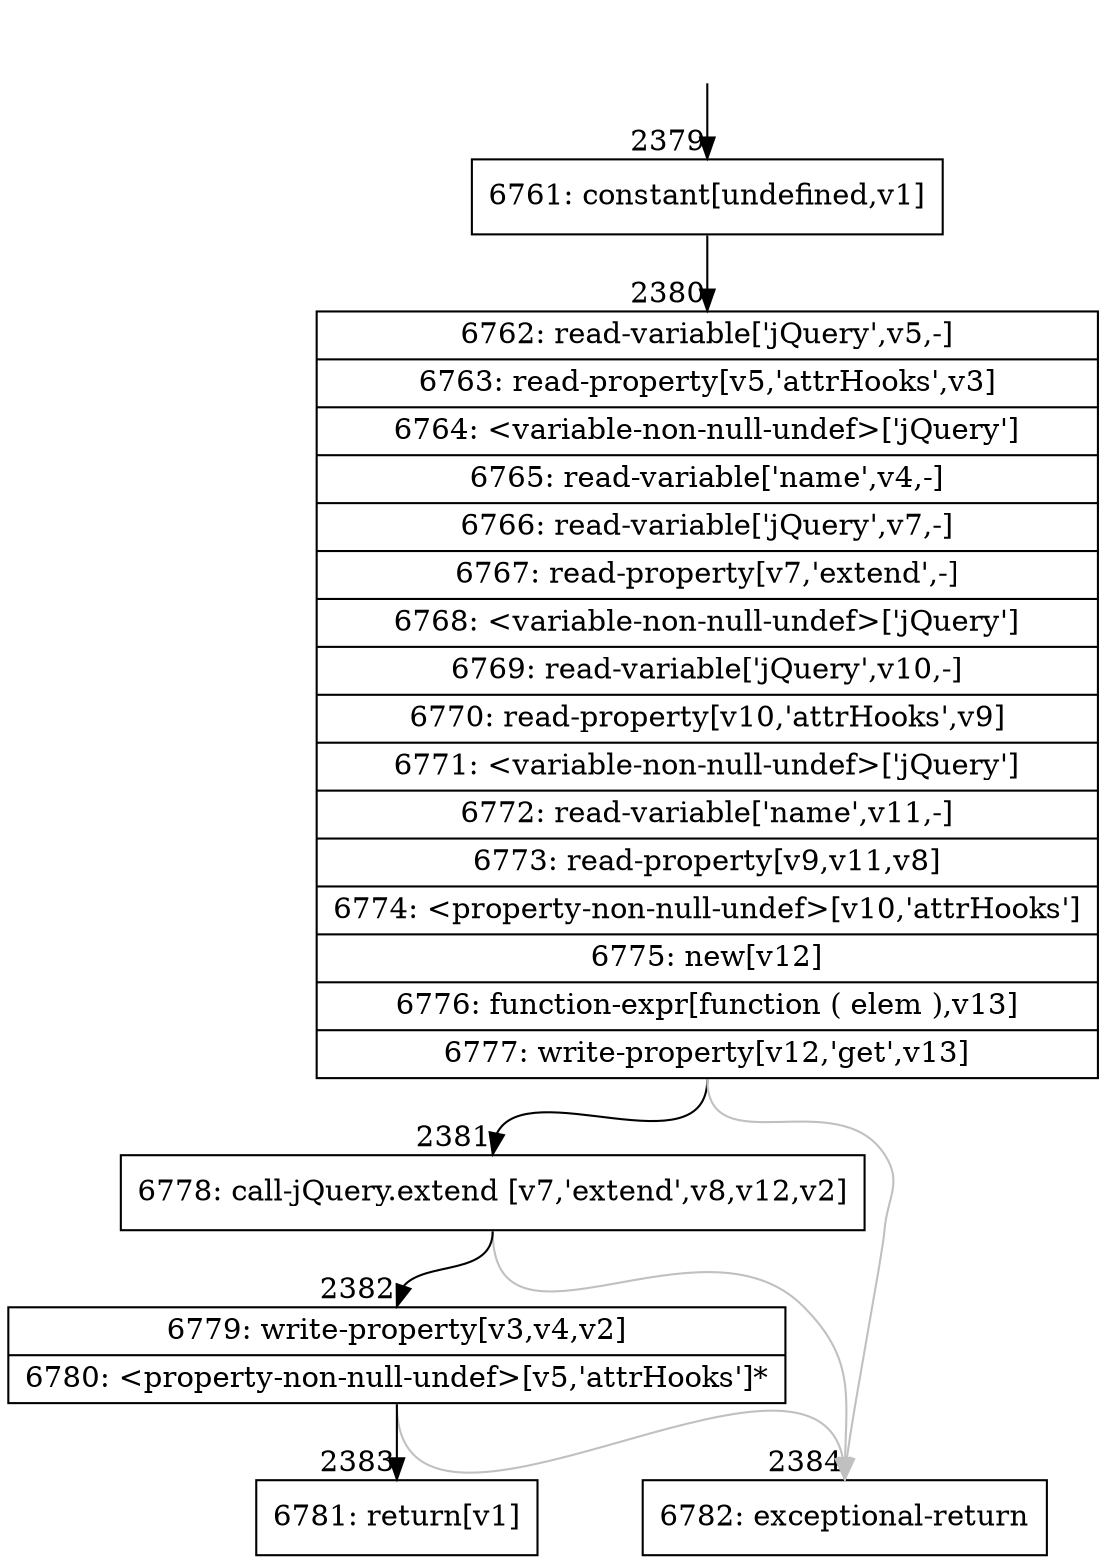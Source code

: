 digraph {
rankdir="TD"
BB_entry158[shape=none,label=""];
BB_entry158 -> BB2379 [tailport=s, headport=n, headlabel="    2379"]
BB2379 [shape=record label="{6761: constant[undefined,v1]}" ] 
BB2379 -> BB2380 [tailport=s, headport=n, headlabel="      2380"]
BB2380 [shape=record label="{6762: read-variable['jQuery',v5,-]|6763: read-property[v5,'attrHooks',v3]|6764: \<variable-non-null-undef\>['jQuery']|6765: read-variable['name',v4,-]|6766: read-variable['jQuery',v7,-]|6767: read-property[v7,'extend',-]|6768: \<variable-non-null-undef\>['jQuery']|6769: read-variable['jQuery',v10,-]|6770: read-property[v10,'attrHooks',v9]|6771: \<variable-non-null-undef\>['jQuery']|6772: read-variable['name',v11,-]|6773: read-property[v9,v11,v8]|6774: \<property-non-null-undef\>[v10,'attrHooks']|6775: new[v12]|6776: function-expr[function ( elem ),v13]|6777: write-property[v12,'get',v13]}" ] 
BB2380 -> BB2381 [tailport=s, headport=n, headlabel="      2381"]
BB2380 -> BB2384 [tailport=s, headport=n, color=gray, headlabel="      2384"]
BB2381 [shape=record label="{6778: call-jQuery.extend [v7,'extend',v8,v12,v2]}" ] 
BB2381 -> BB2382 [tailport=s, headport=n, headlabel="      2382"]
BB2381 -> BB2384 [tailport=s, headport=n, color=gray]
BB2382 [shape=record label="{6779: write-property[v3,v4,v2]|6780: \<property-non-null-undef\>[v5,'attrHooks']*}" ] 
BB2382 -> BB2383 [tailport=s, headport=n, headlabel="      2383"]
BB2382 -> BB2384 [tailport=s, headport=n, color=gray]
BB2383 [shape=record label="{6781: return[v1]}" ] 
BB2384 [shape=record label="{6782: exceptional-return}" ] 
//#$~ 2622
}
